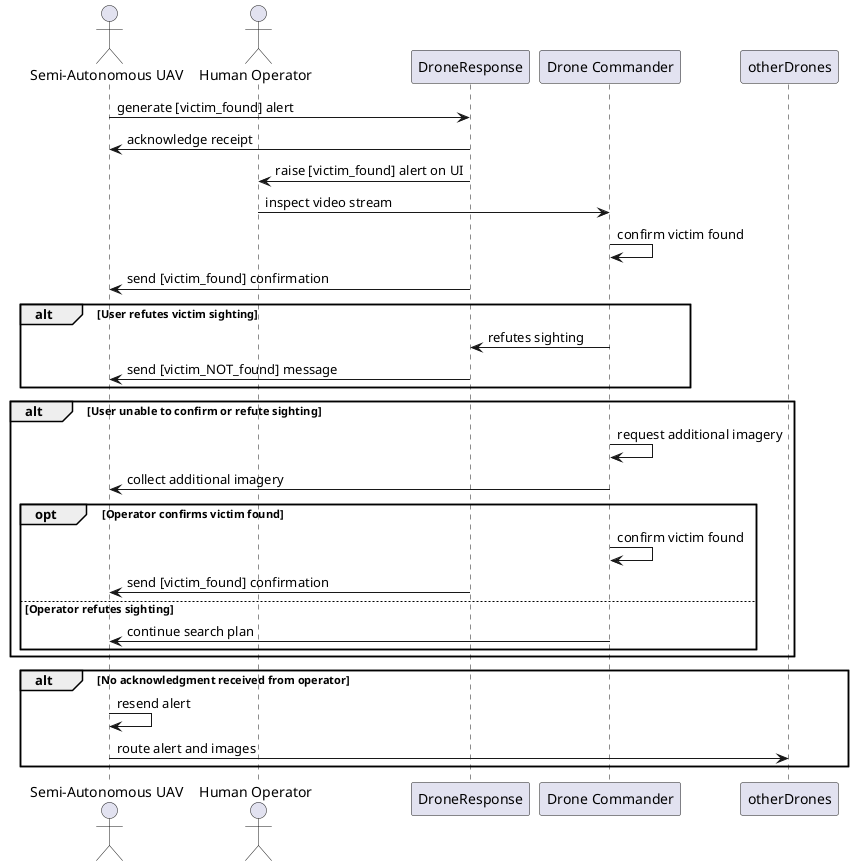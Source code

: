@startuml "Victim Confirmation Sequence Diagram"

actor "Semi-Autonomous UAV" as UAV
actor "Human Operator" as Operator
participant DroneResponse
participant "Drone Commander" as Commander

UAV -> DroneResponse: generate [victim_found] alert
DroneResponse -> UAV: acknowledge receipt
DroneResponse -> Operator: raise [victim_found] alert on UI
Operator -> Commander: inspect video stream
Commander -> Commander: confirm victim found
DroneResponse -> UAV: send [victim_found] confirmation

alt User refutes victim sighting
    Commander -> DroneResponse: refutes sighting
    DroneResponse -> UAV: send [victim_NOT_found] message
end

alt User unable to confirm or refute sighting
    Commander -> Commander: request additional imagery
    Commander -> UAV: collect additional imagery
    opt Operator confirms victim found
        Commander -> Commander: confirm victim found
        DroneResponse -> UAV: send [victim_found] confirmation
    else Operator refutes sighting
        Commander -> UAV: continue search plan
    end
end

alt No acknowledgment received from operator
    UAV -> UAV: resend alert
    UAV -> otherDrones: route alert and images
end

@enduml
